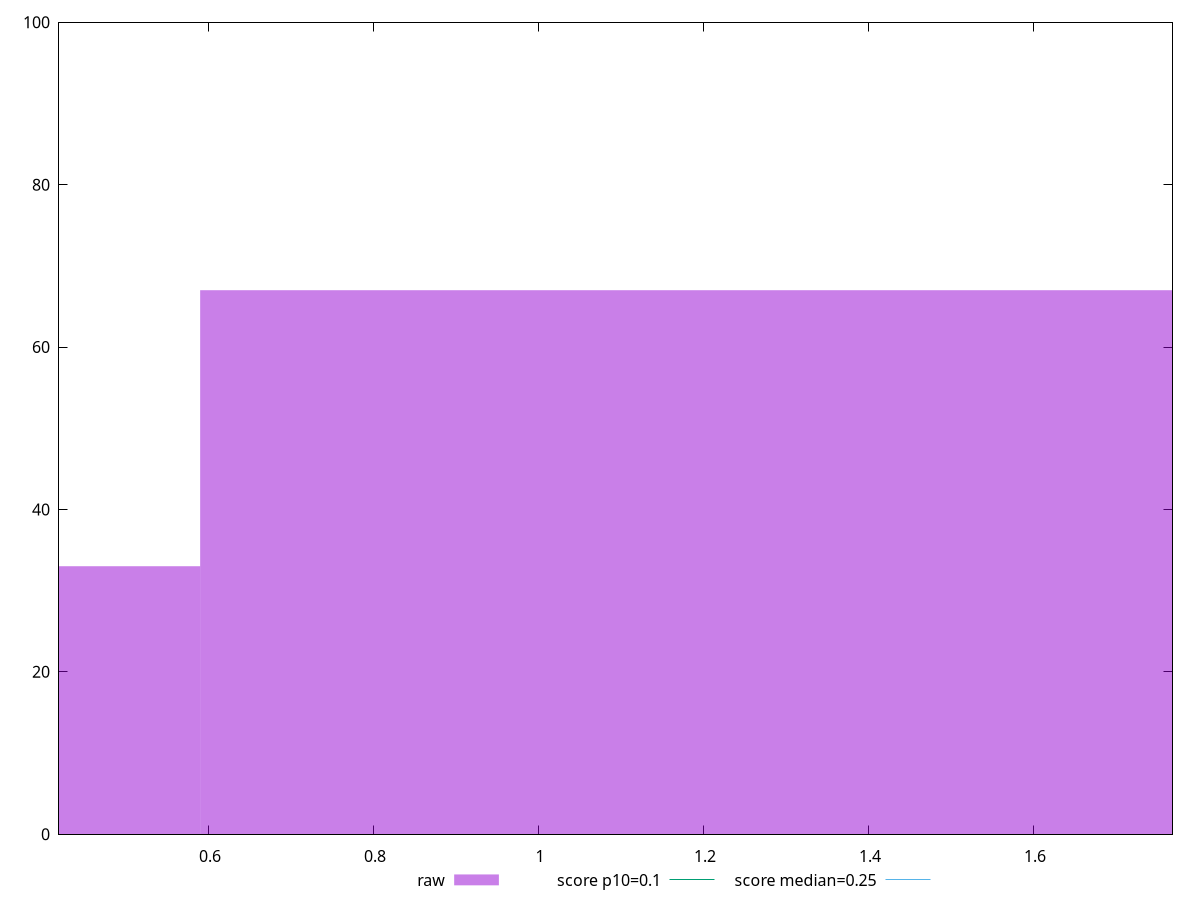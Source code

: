 reset

$raw <<EOF
1.1809093167226887 67
0 33
EOF

set key outside below
set boxwidth 1.1809093167226887
set xrange [0.4193431606292724:1.7690829467773437]
set yrange [0:100]
set trange [0:100]
set style fill transparent solid 0.5 noborder

set parametric
set terminal svg size 640, 490 enhanced background rgb 'white'
set output "report_00018_2021-02-10T15-25-16.877Z/cumulative-layout-shift/samples/pages+cached/raw/histogram.svg"

plot $raw title "raw" with boxes, \
     0.1,t title "score p10=0.1", \
     0.25,t title "score median=0.25"

reset
